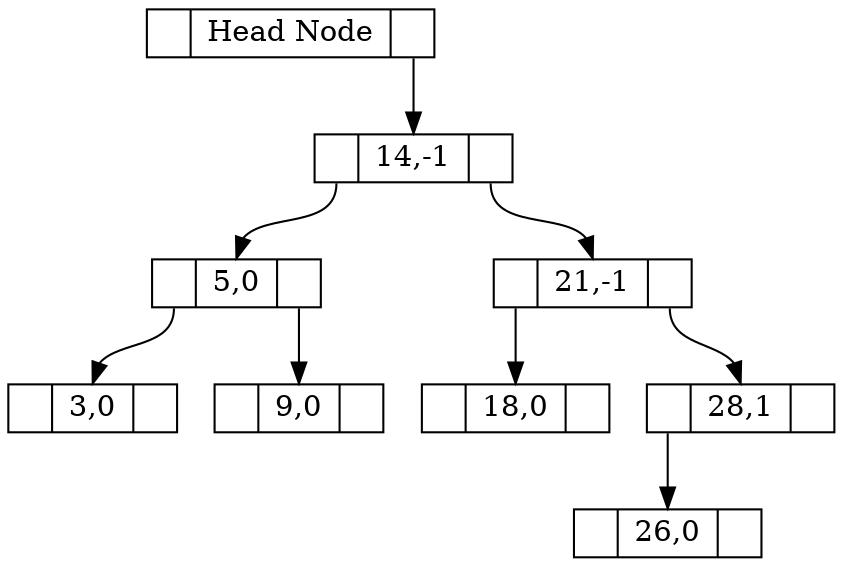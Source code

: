 digraph g { 
	node[shape = record, height = .1];
	node2147483647[label = "<l> | <d> Head Node | <r> "];
	node14[label = "<l> | <d> 14,-1 | <r>"];
	node5[label = "<l> | <d> 5,0 | <r>"];
	node21[label = "<l> | <d> 21,-1 | <r>"];
	node3[label = "<l> | <d> 3,0 | <r>"];
	node9[label = "<l> | <d> 9,0 | <r>"];
	node18[label = "<l> | <d> 18,0 | <r>"];
	node28[label = "<l> | <d> 28,1 | <r>"];
	node26[label = "<l> | <d> 26,0 | <r>"];
	"node2147483647":r -> "node14":d;
	"node14":l -> "node5":d;
	"node14":r -> "node21":d;
	"node5":l -> "node3":d;
	"node5":r -> "node9":d;
	"node21":l -> "node18":d;
	"node21":r -> "node28":d;
	"node28":l -> "node26":d;
}